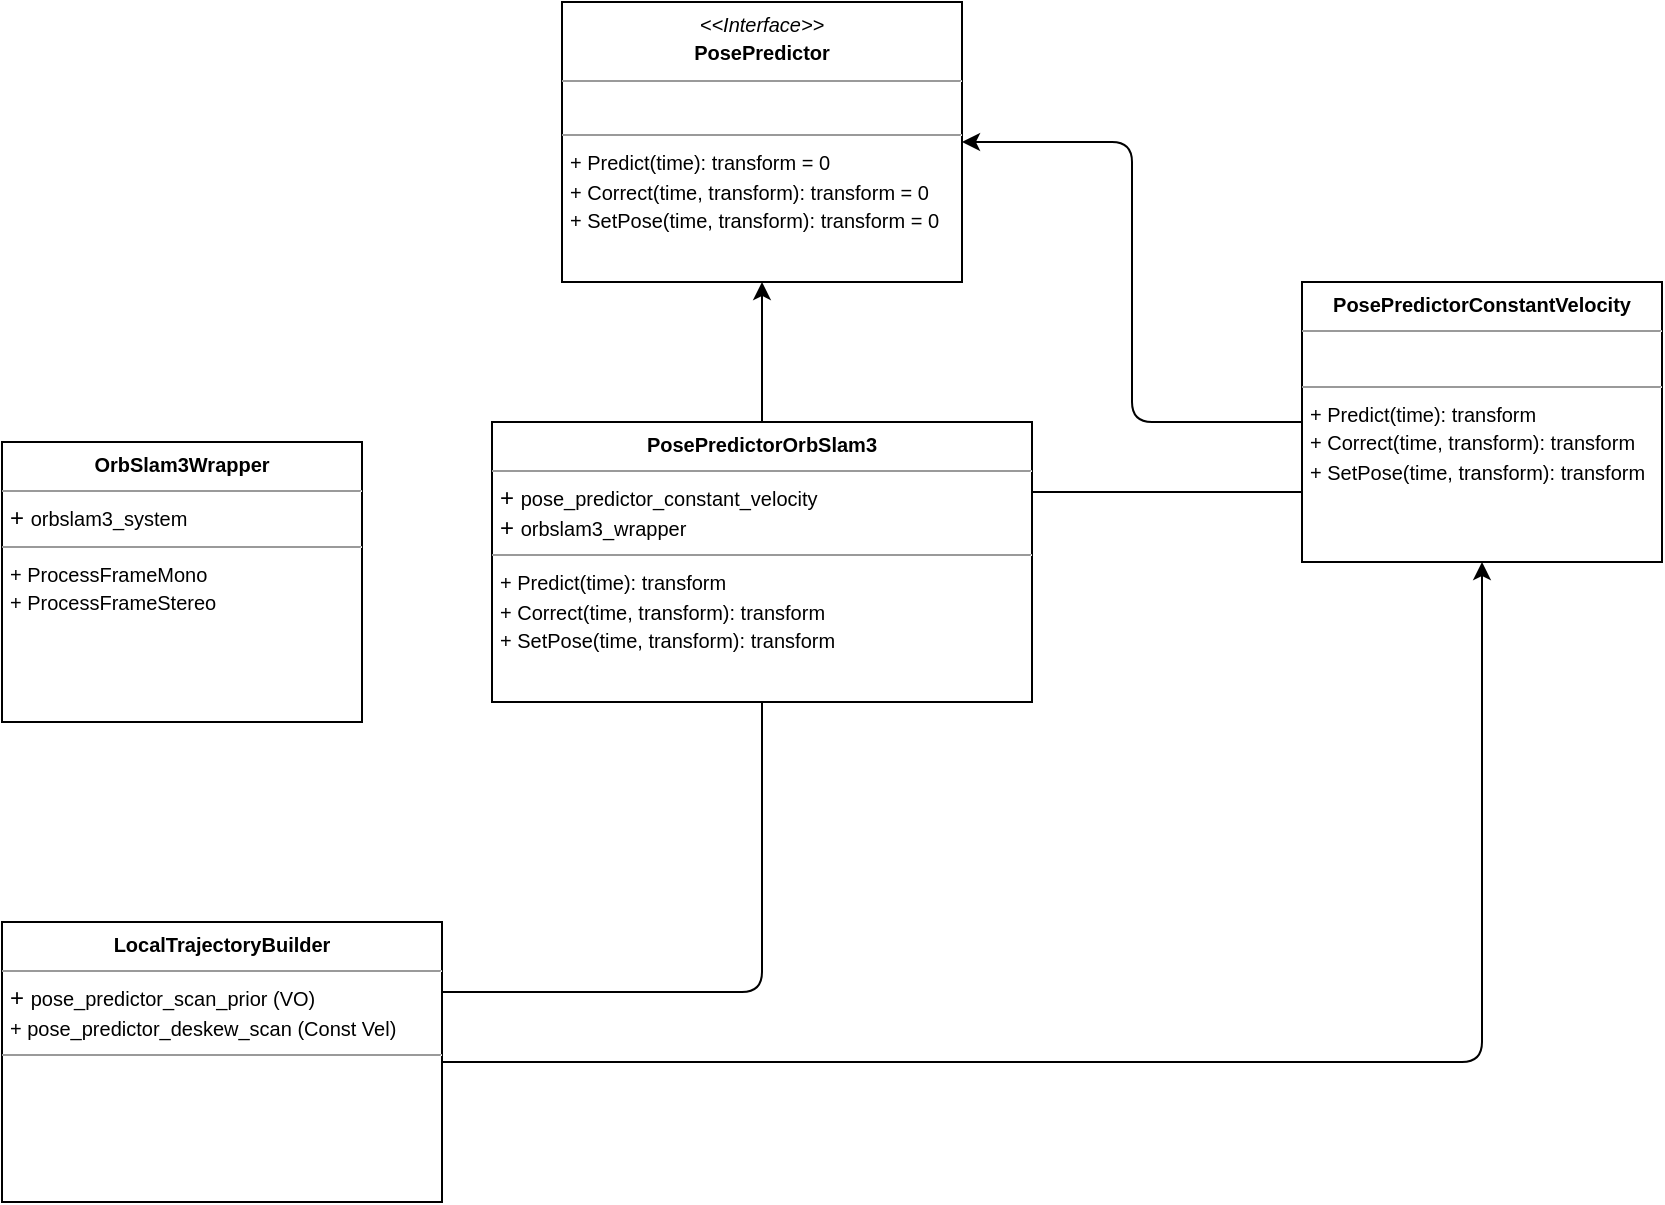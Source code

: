 <mxfile version="22.1.21" type="github">
  <diagram name="Page-1" id="6133507b-19e7-1e82-6fc7-422aa6c4b21f">
    <mxGraphModel dx="1388" dy="788" grid="1" gridSize="10" guides="1" tooltips="1" connect="1" arrows="1" fold="1" page="1" pageScale="1" pageWidth="1100" pageHeight="850" background="none" math="0" shadow="0">
      <root>
        <mxCell id="0" />
        <mxCell id="1" parent="0" />
        <mxCell id="b94bc138ca980ef-1" value="&lt;p style=&quot;margin:0px;margin-top:4px;text-align:center;&quot;&gt;&lt;font style=&quot;font-size: 10px;&quot;&gt;&lt;i&gt;&amp;lt;&amp;lt;Interface&amp;gt;&amp;gt;&lt;/i&gt;&lt;br&gt;&lt;b&gt;PosePredictor&lt;/b&gt;&lt;/font&gt;&lt;/p&gt;&lt;hr size=&quot;1&quot;&gt;&lt;p style=&quot;margin:0px;margin-left:4px;&quot;&gt;&lt;br&gt;&lt;/p&gt;&lt;hr size=&quot;1&quot;&gt;&lt;p style=&quot;margin:0px;margin-left:4px;&quot;&gt;&lt;font style=&quot;font-size: 10px;&quot;&gt;+ Predict(time): transform = 0&lt;br&gt;+ Correct(time, transform): transform = 0&lt;/font&gt;&lt;/p&gt;&lt;p style=&quot;margin:0px;margin-left:4px;&quot;&gt;&lt;font style=&quot;font-size: 10px;&quot;&gt;+ SetPose(time, transform): transform = 0&lt;/font&gt;&lt;/p&gt;" style="verticalAlign=top;align=left;overflow=fill;fontSize=12;fontFamily=Helvetica;html=1;rounded=0;shadow=0;comic=0;labelBackgroundColor=none;strokeWidth=1" parent="1" vertex="1">
          <mxGeometry x="340" y="40" width="200" height="140" as="geometry" />
        </mxCell>
        <mxCell id="J8Nola8Q2Lbq7s_qgF8a-3" style="edgeStyle=orthogonalEdgeStyle;rounded=1;orthogonalLoop=1;jettySize=auto;html=1;entryX=0.5;entryY=1;entryDx=0;entryDy=0;curved=0;" edge="1" parent="1" source="J8Nola8Q2Lbq7s_qgF8a-2" target="b94bc138ca980ef-1">
          <mxGeometry relative="1" as="geometry" />
        </mxCell>
        <mxCell id="J8Nola8Q2Lbq7s_qgF8a-9" style="edgeStyle=orthogonalEdgeStyle;rounded=1;orthogonalLoop=1;jettySize=auto;html=1;exitX=0.5;exitY=1;exitDx=0;exitDy=0;entryX=1;entryY=0.25;entryDx=0;entryDy=0;endArrow=none;endFill=0;curved=0;" edge="1" parent="1" source="J8Nola8Q2Lbq7s_qgF8a-2" target="J8Nola8Q2Lbq7s_qgF8a-8">
          <mxGeometry relative="1" as="geometry" />
        </mxCell>
        <mxCell id="J8Nola8Q2Lbq7s_qgF8a-2" value="&lt;p style=&quot;margin:0px;margin-top:4px;text-align:center;&quot;&gt;&lt;b&gt;&lt;font style=&quot;font-size: 10px;&quot;&gt;PosePredictorOrbSlam3&lt;/font&gt;&lt;/b&gt;&lt;/p&gt;&lt;hr size=&quot;1&quot;&gt;&lt;p style=&quot;margin:0px;margin-left:4px;&quot;&gt;+ &lt;font style=&quot;font-size: 10px;&quot;&gt;pose_predictor_constant_velocity&lt;/font&gt;&lt;/p&gt;&lt;p style=&quot;margin:0px;margin-left:4px;&quot;&gt;+ &lt;font style=&quot;font-size: 10px;&quot;&gt;orbslam3_wrapper&lt;/font&gt;&lt;/p&gt;&lt;hr size=&quot;1&quot;&gt;&lt;p style=&quot;margin:0px;margin-left:4px;&quot;&gt;&lt;font style=&quot;font-size: 10px;&quot;&gt;+ Predict(time): transform&lt;br&gt;+ Correct(time, transform): transform&lt;/font&gt;&lt;/p&gt;&lt;p style=&quot;margin:0px;margin-left:4px;&quot;&gt;&lt;font style=&quot;font-size: 10px;&quot;&gt;+ SetPose(time, transform): transform&lt;/font&gt;&lt;/p&gt;" style="verticalAlign=top;align=left;overflow=fill;fontSize=12;fontFamily=Helvetica;html=1;rounded=0;shadow=0;comic=0;labelBackgroundColor=none;strokeWidth=1" vertex="1" parent="1">
          <mxGeometry x="305" y="250" width="270" height="140" as="geometry" />
        </mxCell>
        <mxCell id="J8Nola8Q2Lbq7s_qgF8a-10" style="edgeStyle=orthogonalEdgeStyle;rounded=1;orthogonalLoop=1;jettySize=auto;html=1;exitX=0;exitY=0.5;exitDx=0;exitDy=0;entryX=1;entryY=0.5;entryDx=0;entryDy=0;curved=0;" edge="1" parent="1" source="J8Nola8Q2Lbq7s_qgF8a-4" target="b94bc138ca980ef-1">
          <mxGeometry relative="1" as="geometry" />
        </mxCell>
        <mxCell id="J8Nola8Q2Lbq7s_qgF8a-13" style="edgeStyle=orthogonalEdgeStyle;rounded=0;orthogonalLoop=1;jettySize=auto;html=1;exitX=0;exitY=0.75;exitDx=0;exitDy=0;entryX=1;entryY=0.25;entryDx=0;entryDy=0;endArrow=none;endFill=0;" edge="1" parent="1" source="J8Nola8Q2Lbq7s_qgF8a-4" target="J8Nola8Q2Lbq7s_qgF8a-2">
          <mxGeometry relative="1" as="geometry" />
        </mxCell>
        <mxCell id="J8Nola8Q2Lbq7s_qgF8a-4" value="&lt;p style=&quot;margin:0px;margin-top:4px;text-align:center;&quot;&gt;&lt;b&gt;&lt;font style=&quot;font-size: 10px;&quot;&gt;PosePredictorConstantVelocity&lt;/font&gt;&lt;/b&gt;&lt;/p&gt;&lt;hr size=&quot;1&quot;&gt;&lt;p style=&quot;margin:0px;margin-left:4px;&quot;&gt;&lt;br&gt;&lt;/p&gt;&lt;hr size=&quot;1&quot;&gt;&lt;p style=&quot;margin:0px;margin-left:4px;&quot;&gt;&lt;font style=&quot;font-size: 10px;&quot;&gt;+ Predict(time): transform&lt;br&gt;+ Correct(time, transform): transform&lt;/font&gt;&lt;/p&gt;&lt;p style=&quot;margin:0px;margin-left:4px;&quot;&gt;&lt;font style=&quot;font-size: 10px;&quot;&gt;+ SetPose(time, transform): transform&lt;/font&gt;&lt;/p&gt;" style="verticalAlign=top;align=left;overflow=fill;fontSize=12;fontFamily=Helvetica;html=1;rounded=0;shadow=0;comic=0;labelBackgroundColor=none;strokeWidth=1" vertex="1" parent="1">
          <mxGeometry x="710" y="180" width="180" height="140" as="geometry" />
        </mxCell>
        <mxCell id="J8Nola8Q2Lbq7s_qgF8a-16" style="edgeStyle=orthogonalEdgeStyle;rounded=1;orthogonalLoop=1;jettySize=auto;html=1;exitX=1;exitY=0.5;exitDx=0;exitDy=0;entryX=0.5;entryY=1;entryDx=0;entryDy=0;curved=0;" edge="1" parent="1" source="J8Nola8Q2Lbq7s_qgF8a-8" target="J8Nola8Q2Lbq7s_qgF8a-4">
          <mxGeometry relative="1" as="geometry" />
        </mxCell>
        <mxCell id="J8Nola8Q2Lbq7s_qgF8a-8" value="&lt;p style=&quot;margin:0px;margin-top:4px;text-align:center;&quot;&gt;&lt;b&gt;&lt;font style=&quot;font-size: 10px;&quot;&gt;LocalTrajectoryBuilder&lt;/font&gt;&lt;/b&gt;&lt;/p&gt;&lt;hr size=&quot;1&quot;&gt;&lt;p style=&quot;margin:0px;margin-left:4px;&quot;&gt;+ &lt;font style=&quot;font-size: 10px;&quot;&gt;pose_predictor_scan_prior (VO)&lt;/font&gt;&lt;/p&gt;&lt;p style=&quot;margin:0px;margin-left:4px;&quot;&gt;&lt;font style=&quot;font-size: 10px;&quot;&gt;+ pose_predictor_deskew_scan (Const Vel)&lt;/font&gt;&lt;/p&gt;&lt;hr size=&quot;1&quot;&gt;&lt;p style=&quot;margin:0px;margin-left:4px;&quot;&gt;&lt;br&gt;&lt;/p&gt;" style="verticalAlign=top;align=left;overflow=fill;fontSize=12;fontFamily=Helvetica;html=1;rounded=0;shadow=0;comic=0;labelBackgroundColor=none;strokeWidth=1" vertex="1" parent="1">
          <mxGeometry x="60" y="500" width="220" height="140" as="geometry" />
        </mxCell>
        <mxCell id="J8Nola8Q2Lbq7s_qgF8a-15" value="&lt;p style=&quot;margin:0px;margin-top:4px;text-align:center;&quot;&gt;&lt;b&gt;&lt;font style=&quot;font-size: 10px;&quot;&gt;OrbSlam3Wrapper&lt;/font&gt;&lt;/b&gt;&lt;/p&gt;&lt;hr size=&quot;1&quot;&gt;&lt;p style=&quot;margin:0px;margin-left:4px;&quot;&gt;+ &lt;font style=&quot;font-size: 10px;&quot;&gt;orbslam3_system&lt;/font&gt;&lt;/p&gt;&lt;hr size=&quot;1&quot;&gt;&lt;p style=&quot;margin:0px;margin-left:4px;&quot;&gt;&lt;font style=&quot;font-size: 10px;&quot;&gt;+ ProcessFrameMono&lt;/font&gt;&lt;/p&gt;&lt;p style=&quot;margin:0px;margin-left:4px;&quot;&gt;&lt;font style=&quot;font-size: 10px;&quot;&gt;+ ProcessFrameStereo&lt;/font&gt;&lt;/p&gt;" style="verticalAlign=top;align=left;overflow=fill;fontSize=12;fontFamily=Helvetica;html=1;rounded=0;shadow=0;comic=0;labelBackgroundColor=none;strokeWidth=1" vertex="1" parent="1">
          <mxGeometry x="60" y="260" width="180" height="140" as="geometry" />
        </mxCell>
      </root>
    </mxGraphModel>
  </diagram>
</mxfile>
